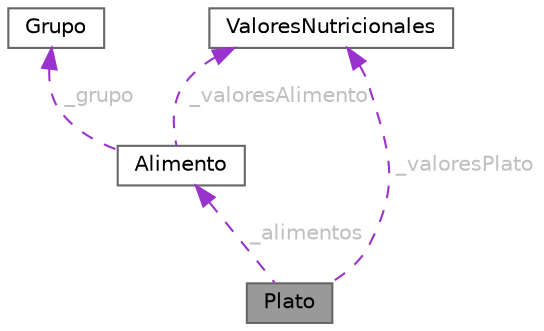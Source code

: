 digraph "Plato"
{
 // LATEX_PDF_SIZE
  bgcolor="transparent";
  edge [fontname=Helvetica,fontsize=10,labelfontname=Helvetica,labelfontsize=10];
  node [fontname=Helvetica,fontsize=10,shape=box,height=0.2,width=0.4];
  Node1 [id="Node000001",label="Plato",height=0.2,width=0.4,color="gray40", fillcolor="grey60", style="filled", fontcolor="black",tooltip="Clase que representa un plato compuesto por varios alimentos."];
  Node2 -> Node1 [id="edge1_Node000001_Node000002",dir="back",color="darkorchid3",style="dashed",tooltip=" ",label=" _alimentos",fontcolor="grey" ];
  Node2 [id="Node000002",label="Alimento",height=0.2,width=0.4,color="gray40", fillcolor="white", style="filled",URL="$class_alimento.html",tooltip="Clase que representa un alimento."];
  Node3 -> Node2 [id="edge2_Node000002_Node000003",dir="back",color="darkorchid3",style="dashed",tooltip=" ",label=" _grupo",fontcolor="grey" ];
  Node3 [id="Node000003",label="Grupo",height=0.2,width=0.4,color="gray40", fillcolor="white", style="filled",URL="$struct_grupo.html",tooltip="Estructura que representa un grupo de alimentos."];
  Node4 -> Node2 [id="edge3_Node000002_Node000004",dir="back",color="darkorchid3",style="dashed",tooltip=" ",label=" _valoresAlimento",fontcolor="grey" ];
  Node4 [id="Node000004",label="ValoresNutricionales",height=0.2,width=0.4,color="gray40", fillcolor="white", style="filled",URL="$class_valores_nutricionales.html",tooltip="Clase que representa los valores nutricionales."];
  Node4 -> Node1 [id="edge4_Node000001_Node000004",dir="back",color="darkorchid3",style="dashed",tooltip=" ",label=" _valoresPlato",fontcolor="grey" ];
}
